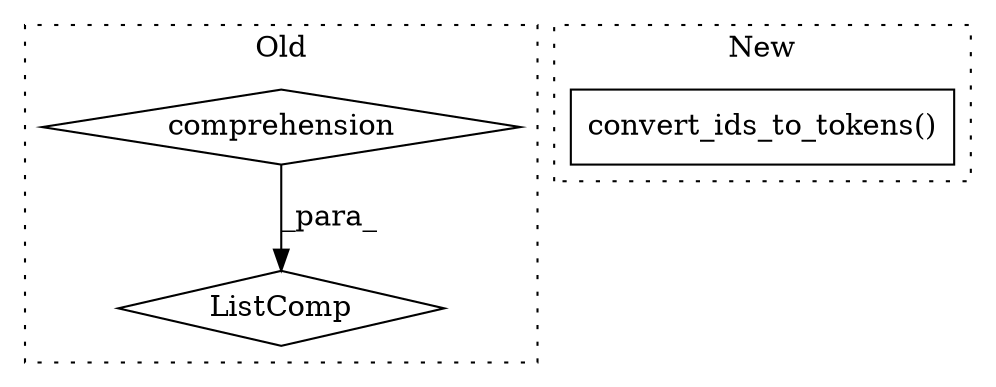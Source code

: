 digraph G {
subgraph cluster0 {
1 [label="ListComp" a="106" s="3130" l="144" shape="diamond"];
3 [label="comprehension" a="45" s="3230" l="3" shape="diamond"];
label = "Old";
style="dotted";
}
subgraph cluster1 {
2 [label="convert_ids_to_tokens()" a="75" s="2849,2912" l="37,1" shape="box"];
label = "New";
style="dotted";
}
3 -> 1 [label="_para_"];
}